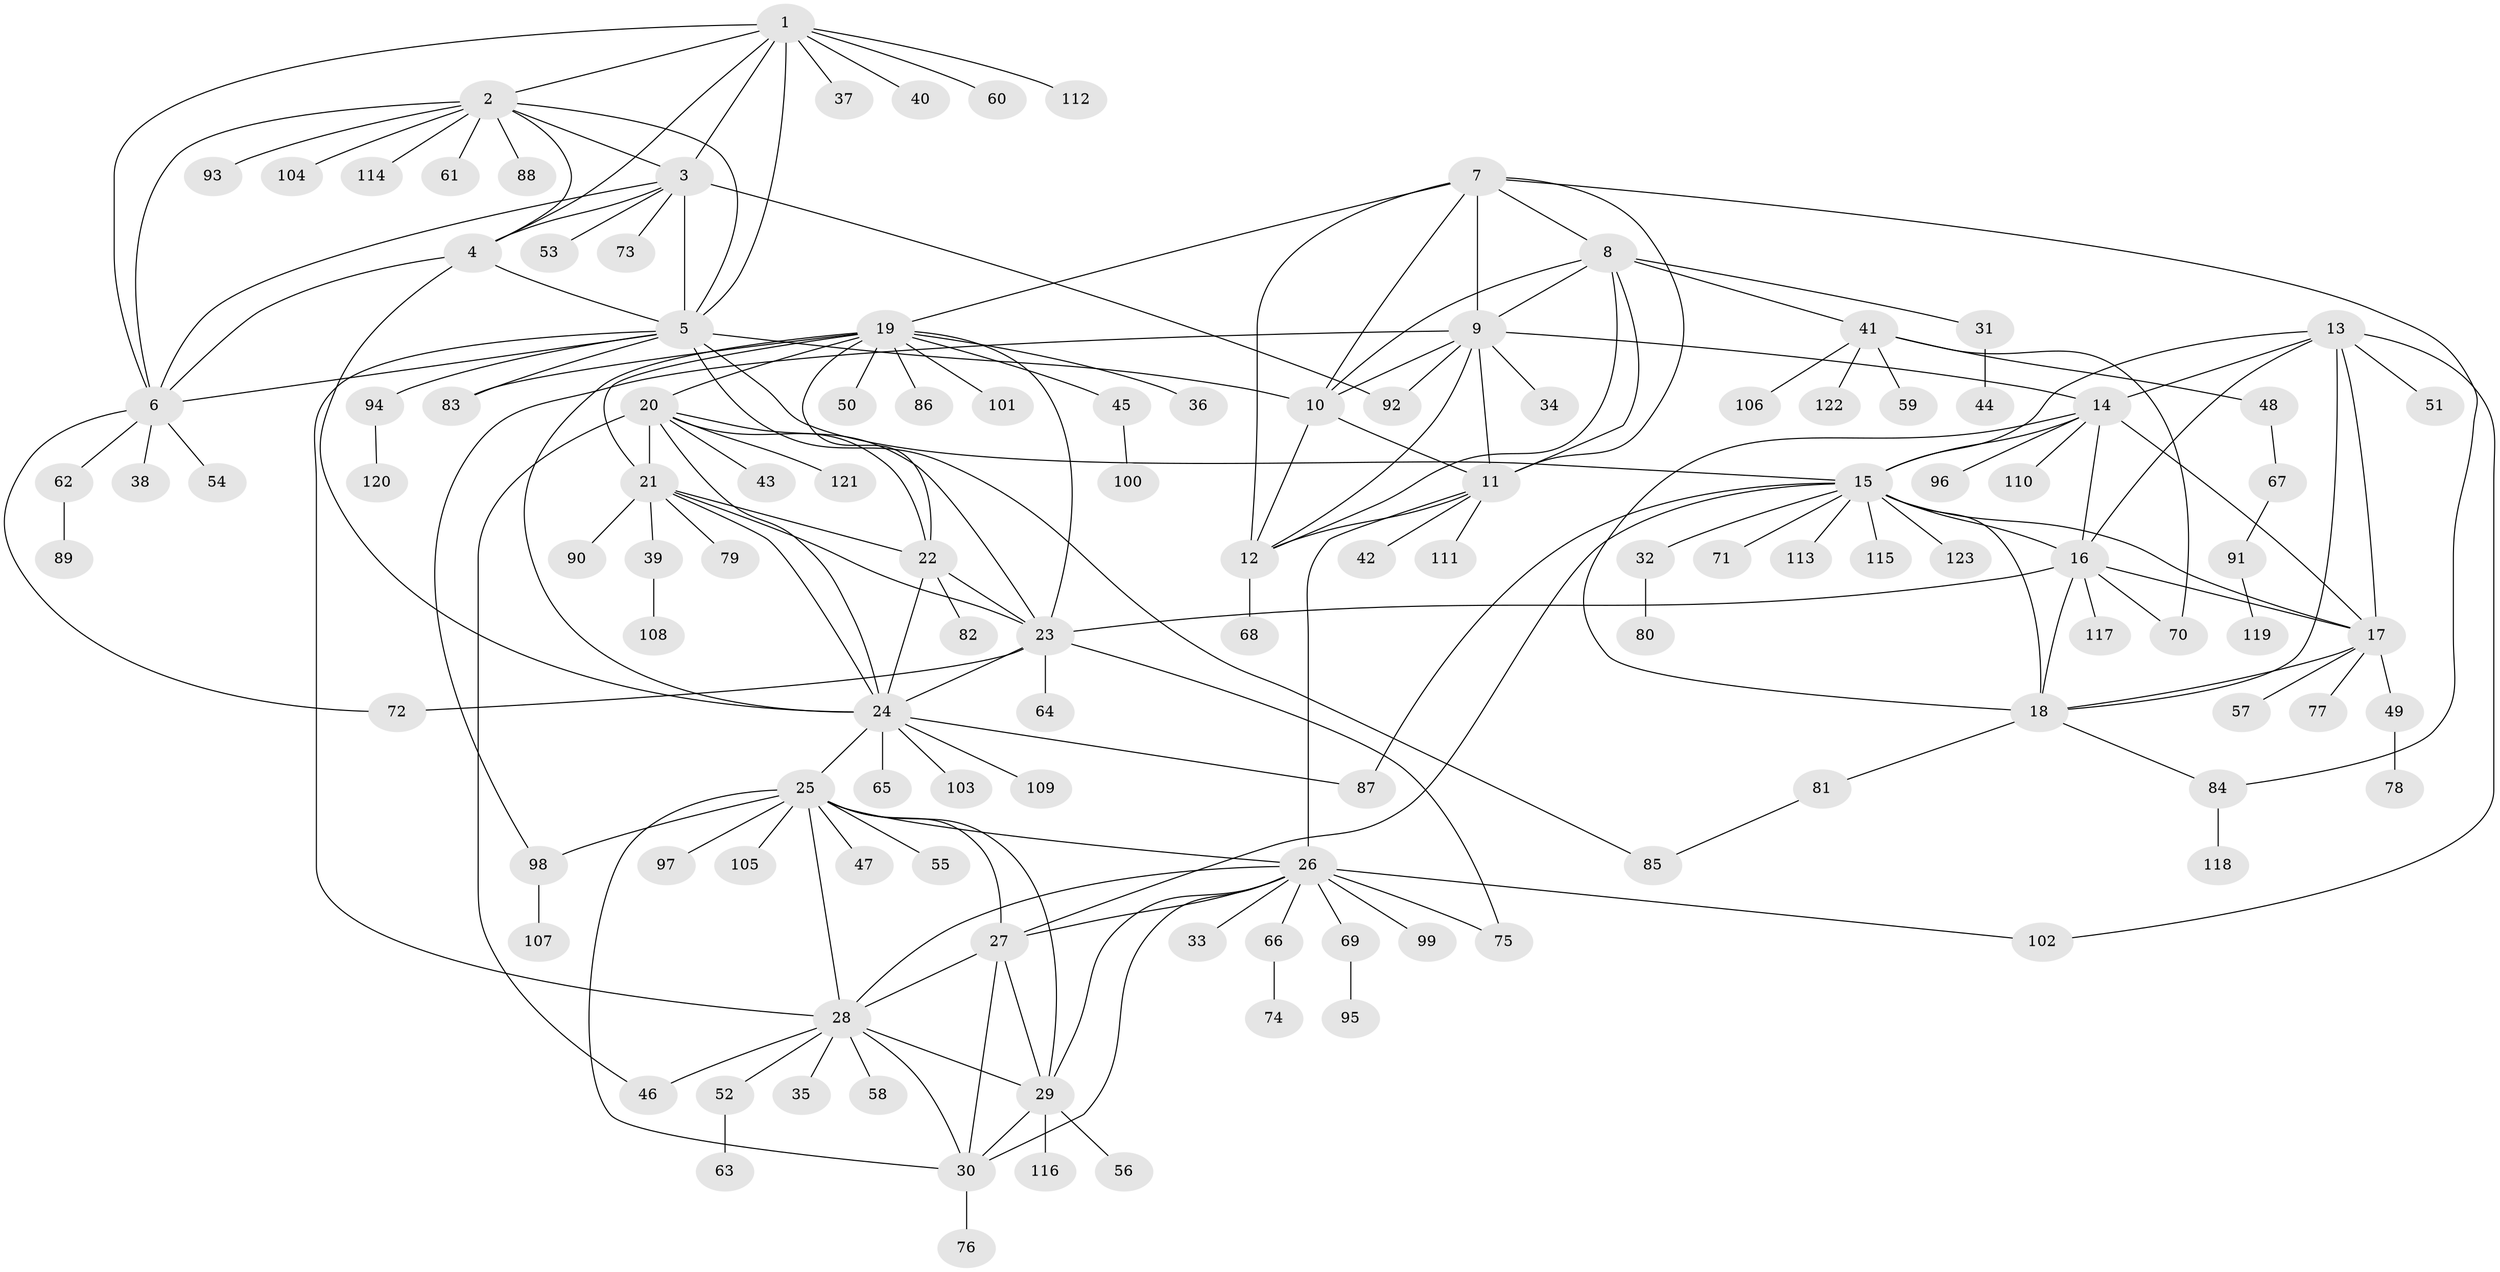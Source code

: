 // Generated by graph-tools (version 1.1) at 2025/26/03/09/25 03:26:41]
// undirected, 123 vertices, 189 edges
graph export_dot {
graph [start="1"]
  node [color=gray90,style=filled];
  1;
  2;
  3;
  4;
  5;
  6;
  7;
  8;
  9;
  10;
  11;
  12;
  13;
  14;
  15;
  16;
  17;
  18;
  19;
  20;
  21;
  22;
  23;
  24;
  25;
  26;
  27;
  28;
  29;
  30;
  31;
  32;
  33;
  34;
  35;
  36;
  37;
  38;
  39;
  40;
  41;
  42;
  43;
  44;
  45;
  46;
  47;
  48;
  49;
  50;
  51;
  52;
  53;
  54;
  55;
  56;
  57;
  58;
  59;
  60;
  61;
  62;
  63;
  64;
  65;
  66;
  67;
  68;
  69;
  70;
  71;
  72;
  73;
  74;
  75;
  76;
  77;
  78;
  79;
  80;
  81;
  82;
  83;
  84;
  85;
  86;
  87;
  88;
  89;
  90;
  91;
  92;
  93;
  94;
  95;
  96;
  97;
  98;
  99;
  100;
  101;
  102;
  103;
  104;
  105;
  106;
  107;
  108;
  109;
  110;
  111;
  112;
  113;
  114;
  115;
  116;
  117;
  118;
  119;
  120;
  121;
  122;
  123;
  1 -- 2;
  1 -- 3;
  1 -- 4;
  1 -- 5;
  1 -- 6;
  1 -- 37;
  1 -- 40;
  1 -- 60;
  1 -- 112;
  2 -- 3;
  2 -- 4;
  2 -- 5;
  2 -- 6;
  2 -- 61;
  2 -- 88;
  2 -- 93;
  2 -- 104;
  2 -- 114;
  3 -- 4;
  3 -- 5;
  3 -- 6;
  3 -- 53;
  3 -- 73;
  3 -- 92;
  4 -- 5;
  4 -- 6;
  4 -- 24;
  5 -- 6;
  5 -- 10;
  5 -- 15;
  5 -- 28;
  5 -- 83;
  5 -- 85;
  5 -- 94;
  6 -- 38;
  6 -- 54;
  6 -- 62;
  6 -- 72;
  7 -- 8;
  7 -- 9;
  7 -- 10;
  7 -- 11;
  7 -- 12;
  7 -- 19;
  7 -- 84;
  8 -- 9;
  8 -- 10;
  8 -- 11;
  8 -- 12;
  8 -- 31;
  8 -- 41;
  9 -- 10;
  9 -- 11;
  9 -- 12;
  9 -- 14;
  9 -- 34;
  9 -- 92;
  9 -- 98;
  10 -- 11;
  10 -- 12;
  11 -- 12;
  11 -- 26;
  11 -- 42;
  11 -- 111;
  12 -- 68;
  13 -- 14;
  13 -- 15;
  13 -- 16;
  13 -- 17;
  13 -- 18;
  13 -- 51;
  13 -- 102;
  14 -- 15;
  14 -- 16;
  14 -- 17;
  14 -- 18;
  14 -- 96;
  14 -- 110;
  15 -- 16;
  15 -- 17;
  15 -- 18;
  15 -- 27;
  15 -- 32;
  15 -- 71;
  15 -- 87;
  15 -- 113;
  15 -- 115;
  15 -- 123;
  16 -- 17;
  16 -- 18;
  16 -- 23;
  16 -- 70;
  16 -- 117;
  17 -- 18;
  17 -- 49;
  17 -- 57;
  17 -- 77;
  18 -- 81;
  18 -- 84;
  19 -- 20;
  19 -- 21;
  19 -- 22;
  19 -- 23;
  19 -- 24;
  19 -- 36;
  19 -- 45;
  19 -- 50;
  19 -- 83;
  19 -- 86;
  19 -- 101;
  20 -- 21;
  20 -- 22;
  20 -- 23;
  20 -- 24;
  20 -- 43;
  20 -- 46;
  20 -- 121;
  21 -- 22;
  21 -- 23;
  21 -- 24;
  21 -- 39;
  21 -- 79;
  21 -- 90;
  22 -- 23;
  22 -- 24;
  22 -- 82;
  23 -- 24;
  23 -- 64;
  23 -- 72;
  23 -- 75;
  24 -- 25;
  24 -- 65;
  24 -- 87;
  24 -- 103;
  24 -- 109;
  25 -- 26;
  25 -- 27;
  25 -- 28;
  25 -- 29;
  25 -- 30;
  25 -- 47;
  25 -- 55;
  25 -- 97;
  25 -- 98;
  25 -- 105;
  26 -- 27;
  26 -- 28;
  26 -- 29;
  26 -- 30;
  26 -- 33;
  26 -- 66;
  26 -- 69;
  26 -- 75;
  26 -- 99;
  26 -- 102;
  27 -- 28;
  27 -- 29;
  27 -- 30;
  28 -- 29;
  28 -- 30;
  28 -- 35;
  28 -- 46;
  28 -- 52;
  28 -- 58;
  29 -- 30;
  29 -- 56;
  29 -- 116;
  30 -- 76;
  31 -- 44;
  32 -- 80;
  39 -- 108;
  41 -- 48;
  41 -- 59;
  41 -- 70;
  41 -- 106;
  41 -- 122;
  45 -- 100;
  48 -- 67;
  49 -- 78;
  52 -- 63;
  62 -- 89;
  66 -- 74;
  67 -- 91;
  69 -- 95;
  81 -- 85;
  84 -- 118;
  91 -- 119;
  94 -- 120;
  98 -- 107;
}
